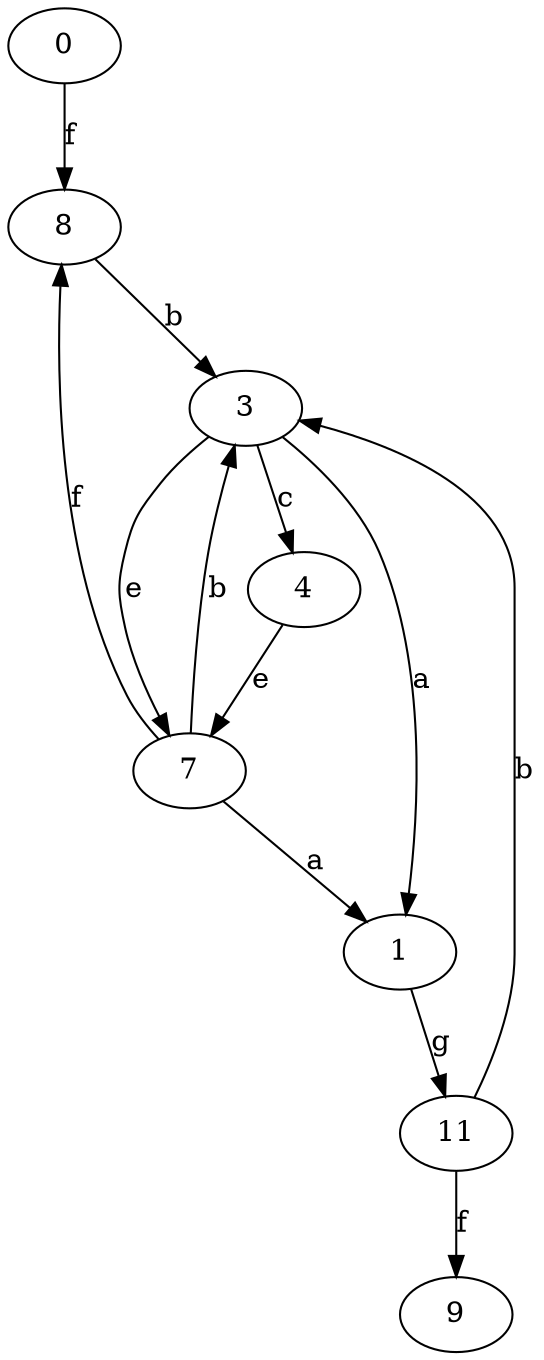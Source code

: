 strict digraph  {
0;
1;
3;
4;
7;
8;
9;
11;
0 -> 8  [label=f];
1 -> 11  [label=g];
3 -> 1  [label=a];
3 -> 4  [label=c];
3 -> 7  [label=e];
4 -> 7  [label=e];
7 -> 1  [label=a];
7 -> 3  [label=b];
7 -> 8  [label=f];
8 -> 3  [label=b];
11 -> 3  [label=b];
11 -> 9  [label=f];
}

